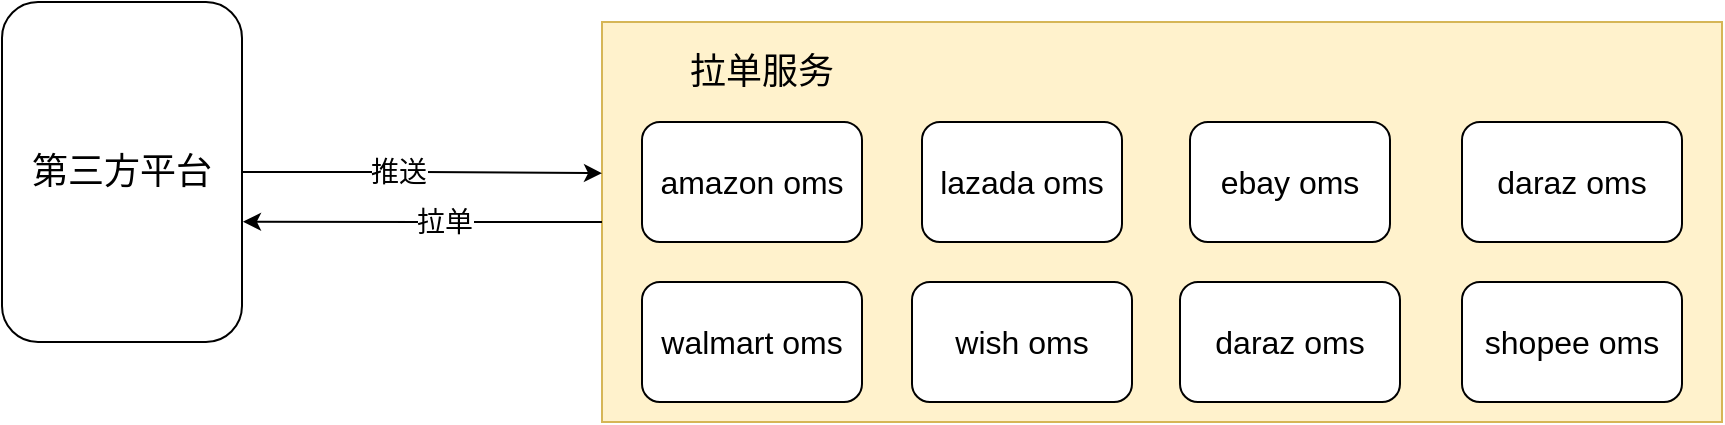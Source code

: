 <mxfile version="22.0.8" type="github">
  <diagram name="第 1 页" id="Fff9GgAuKrWAXovNJm6C">
    <mxGraphModel dx="1841" dy="525" grid="1" gridSize="10" guides="1" tooltips="1" connect="1" arrows="1" fold="1" page="1" pageScale="1" pageWidth="827" pageHeight="1169" math="0" shadow="0">
      <root>
        <mxCell id="0" />
        <mxCell id="1" parent="0" />
        <mxCell id="JugSg7lujtj9oitmNyVM-10" value="" style="rounded=0;whiteSpace=wrap;html=1;fillColor=#fff2cc;strokeColor=#d6b656;" vertex="1" parent="1">
          <mxGeometry x="150" y="110" width="560" height="200" as="geometry" />
        </mxCell>
        <mxCell id="JugSg7lujtj9oitmNyVM-1" value="&lt;font style=&quot;font-size: 16px;&quot;&gt;lazada oms&lt;/font&gt;" style="rounded=1;whiteSpace=wrap;html=1;" vertex="1" parent="1">
          <mxGeometry x="310" y="160" width="100" height="60" as="geometry" />
        </mxCell>
        <mxCell id="JugSg7lujtj9oitmNyVM-2" value="&lt;font style=&quot;font-size: 16px;&quot;&gt;ebay oms&lt;/font&gt;" style="rounded=1;whiteSpace=wrap;html=1;" vertex="1" parent="1">
          <mxGeometry x="444" y="160" width="100" height="60" as="geometry" />
        </mxCell>
        <mxCell id="JugSg7lujtj9oitmNyVM-3" value="&lt;font style=&quot;font-size: 16px;&quot;&gt;daraz&amp;nbsp;oms&lt;/font&gt;" style="rounded=1;whiteSpace=wrap;html=1;" vertex="1" parent="1">
          <mxGeometry x="580" y="160" width="110" height="60" as="geometry" />
        </mxCell>
        <mxCell id="JugSg7lujtj9oitmNyVM-4" value="&lt;font style=&quot;font-size: 16px;&quot;&gt;amazon oms&lt;/font&gt;" style="rounded=1;whiteSpace=wrap;html=1;" vertex="1" parent="1">
          <mxGeometry x="170" y="160" width="110" height="60" as="geometry" />
        </mxCell>
        <mxCell id="JugSg7lujtj9oitmNyVM-5" value="&lt;font style=&quot;font-size: 16px;&quot;&gt;shopee oms&lt;/font&gt;" style="rounded=1;whiteSpace=wrap;html=1;" vertex="1" parent="1">
          <mxGeometry x="580" y="240" width="110" height="60" as="geometry" />
        </mxCell>
        <mxCell id="JugSg7lujtj9oitmNyVM-6" value="&lt;font style=&quot;font-size: 16px;&quot;&gt;walmart oms&lt;/font&gt;" style="rounded=1;whiteSpace=wrap;html=1;" vertex="1" parent="1">
          <mxGeometry x="170" y="240" width="110" height="60" as="geometry" />
        </mxCell>
        <mxCell id="JugSg7lujtj9oitmNyVM-7" value="&lt;font style=&quot;font-size: 16px;&quot;&gt;wish oms&lt;/font&gt;" style="rounded=1;whiteSpace=wrap;html=1;" vertex="1" parent="1">
          <mxGeometry x="305" y="240" width="110" height="60" as="geometry" />
        </mxCell>
        <mxCell id="JugSg7lujtj9oitmNyVM-8" value="&lt;font style=&quot;font-size: 16px;&quot;&gt;daraz&amp;nbsp;oms&lt;/font&gt;" style="rounded=1;whiteSpace=wrap;html=1;" vertex="1" parent="1">
          <mxGeometry x="439" y="240" width="110" height="60" as="geometry" />
        </mxCell>
        <mxCell id="JugSg7lujtj9oitmNyVM-18" style="edgeStyle=orthogonalEdgeStyle;rounded=0;orthogonalLoop=1;jettySize=auto;html=1;entryX=0;entryY=0.378;entryDx=0;entryDy=0;entryPerimeter=0;" edge="1" parent="1" source="JugSg7lujtj9oitmNyVM-9" target="JugSg7lujtj9oitmNyVM-10">
          <mxGeometry relative="1" as="geometry" />
        </mxCell>
        <mxCell id="JugSg7lujtj9oitmNyVM-19" value="&lt;font style=&quot;font-size: 14px;&quot;&gt;推送&lt;/font&gt;" style="edgeLabel;html=1;align=center;verticalAlign=middle;resizable=0;points=[];" vertex="1" connectable="0" parent="JugSg7lujtj9oitmNyVM-18">
          <mxGeometry x="-0.137" relative="1" as="geometry">
            <mxPoint as="offset" />
          </mxGeometry>
        </mxCell>
        <mxCell id="JugSg7lujtj9oitmNyVM-9" value="&lt;font style=&quot;font-size: 18px;&quot;&gt;第三方平台&lt;/font&gt;" style="rounded=1;whiteSpace=wrap;html=1;" vertex="1" parent="1">
          <mxGeometry x="-150" y="100" width="120" height="170" as="geometry" />
        </mxCell>
        <mxCell id="JugSg7lujtj9oitmNyVM-11" value="&lt;font style=&quot;font-size: 18px;&quot;&gt;拉单服务&lt;/font&gt;" style="text;html=1;strokeColor=none;fillColor=none;align=center;verticalAlign=middle;whiteSpace=wrap;rounded=0;" vertex="1" parent="1">
          <mxGeometry x="170" y="120" width="120" height="30" as="geometry" />
        </mxCell>
        <mxCell id="JugSg7lujtj9oitmNyVM-16" style="edgeStyle=orthogonalEdgeStyle;rounded=0;orthogonalLoop=1;jettySize=auto;html=1;entryX=1.004;entryY=0.646;entryDx=0;entryDy=0;entryPerimeter=0;" edge="1" parent="1" source="JugSg7lujtj9oitmNyVM-10" target="JugSg7lujtj9oitmNyVM-9">
          <mxGeometry relative="1" as="geometry" />
        </mxCell>
        <mxCell id="JugSg7lujtj9oitmNyVM-17" value="&lt;font style=&quot;font-size: 14px;&quot;&gt;拉单&lt;/font&gt;" style="edgeLabel;html=1;align=center;verticalAlign=middle;resizable=0;points=[];" vertex="1" connectable="0" parent="JugSg7lujtj9oitmNyVM-16">
          <mxGeometry x="0.176" y="1" relative="1" as="geometry">
            <mxPoint x="26" y="-1" as="offset" />
          </mxGeometry>
        </mxCell>
      </root>
    </mxGraphModel>
  </diagram>
</mxfile>
